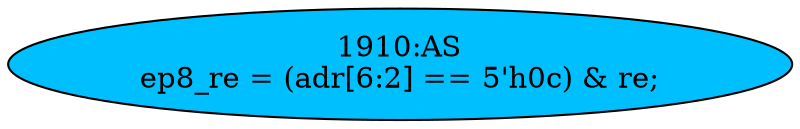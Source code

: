 strict digraph "" {
	node [label="\N"];
	"1910:AS"	 [ast="<pyverilog.vparser.ast.Assign object at 0x7f0a38ecff10>",
		def_var="['ep8_re']",
		fillcolor=deepskyblue,
		label="1910:AS
ep8_re = (adr[6:2] == 5'h0c) & re;",
		statements="[]",
		style=filled,
		typ=Assign,
		use_var="['adr', 're']"];
}
